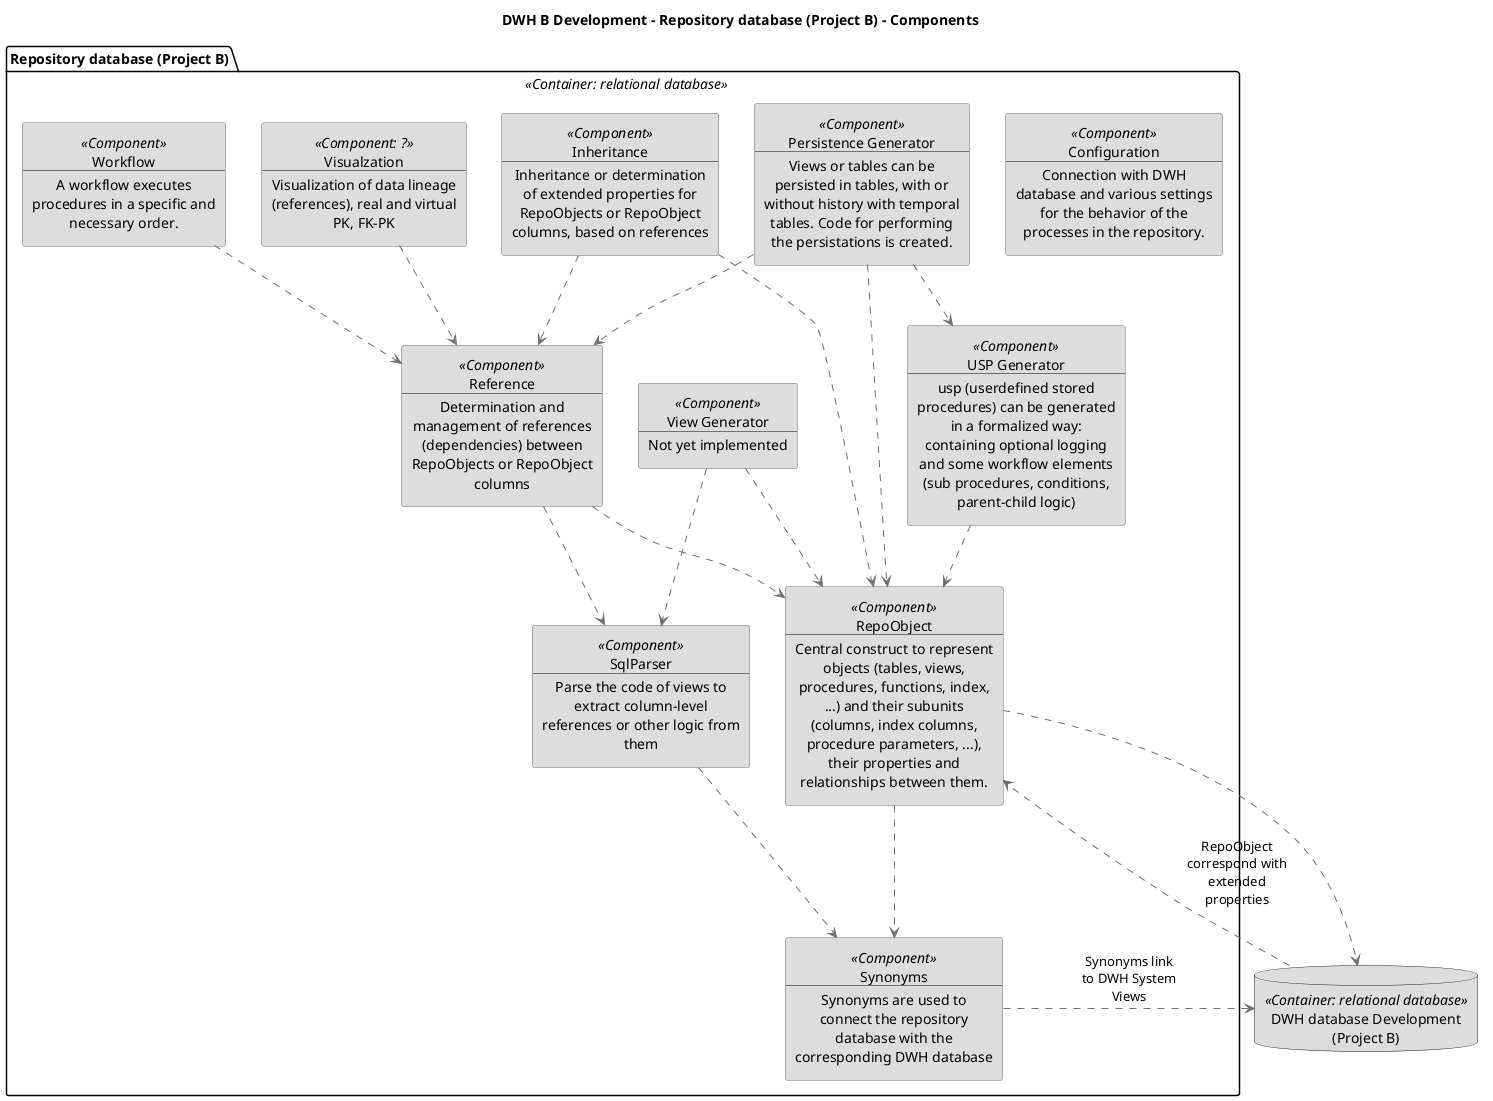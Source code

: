 @startuml(id=DWHBDevelopment-RepositorydatabaseProjectB-Component)
title DWH B Development - Repository database (Project B) - Components

skinparam {
  shadowing false
  arrowColor #707070
  actorBorderColor #707070
  componentBorderColor #707070
  rectangleBorderColor #707070
  noteBackgroundColor #ffffff
  noteBorderColor #707070
  defaultTextAlignment center
  wrapWidth 200
  maxMessageSize 100
}
database 23 <<Container: relational database>> #dddddd [
  DWH database Development (Project B)
]
package "Repository database (Project B)" <<Container: relational database>> {
  rectangle 13 <<Component>> #dddddd [
    Configuration
    --
    Connection with DWH database and various settings for the behavior of the processes in the repository.
  ]
  rectangle 17 <<Component>> #dddddd [
    Inheritance
    --
    Inheritance or determination of extended properties for RepoObjects or RepoObject columns, based on references
  ]
  rectangle 19 <<Component>> #dddddd [
    Persistence Generator
    --
    Views or tables can be persisted in tables, with or without history with temporal tables. Code for performing the persistations is created.
  ]
  rectangle 16 <<Component>> #dddddd [
    Reference
    --
    Determination and management of references (dependencies) between RepoObjects or RepoObject columns
  ]
  rectangle 14 <<Component>> #dddddd [
    RepoObject
    --
    Central construct to represent objects (tables, views, procedures, functions, index, ...) and their subunits (columns, index columns, procedure parameters, ...), their properties and relationships between them.
  ]
  rectangle 15 <<Component>> #dddddd [
    SqlParser
    --
    Parse the code of views to extract column-level references or other logic from them
  ]
  rectangle 12 <<Component>> #dddddd [
    Synonyms
    --
    Synonyms are used to connect the repository database with the corresponding DWH database
  ]
  rectangle 18 <<Component>> #dddddd [
    USP Generator
    --
    usp (userdefined stored procedures) can be generated in a formalized way: containing optional logging and some workflow elements (sub procedures, conditions, parent-child logic)
  ]
  rectangle 20 <<Component>> #dddddd [
    View Generator
    --
    Not yet implemented
  ]
  rectangle 22 <<Component: ?>> #dddddd [
    Visualzation
    --
    Visualization of data lineage (references), real and virtual PK, FK-PK
  ]
  rectangle 21 <<Component>> #dddddd [
    Workflow
    --
    A workflow executes procedures in a specific and necessary order.
  ]
}
23 .[#707070].> 14 : RepoObject correspond with extended properties
17 .[#707070].> 16 
17 .[#707070].> 14 
19 .[#707070].> 16 
19 .[#707070].> 14 
19 .[#707070].> 18 
16 .[#707070].> 14 
16 .[#707070].> 15 
14 .[#707070].> 23 
14 .[#707070].> 12 
15 .[#707070].> 12 
12 .[#707070].> 23 : Synonyms link to DWH System Views
18 .[#707070].> 14 
20 .[#707070].> 14 
20 .[#707070].> 15 
22 .[#707070].> 16 
21 .[#707070].> 16 
@enduml